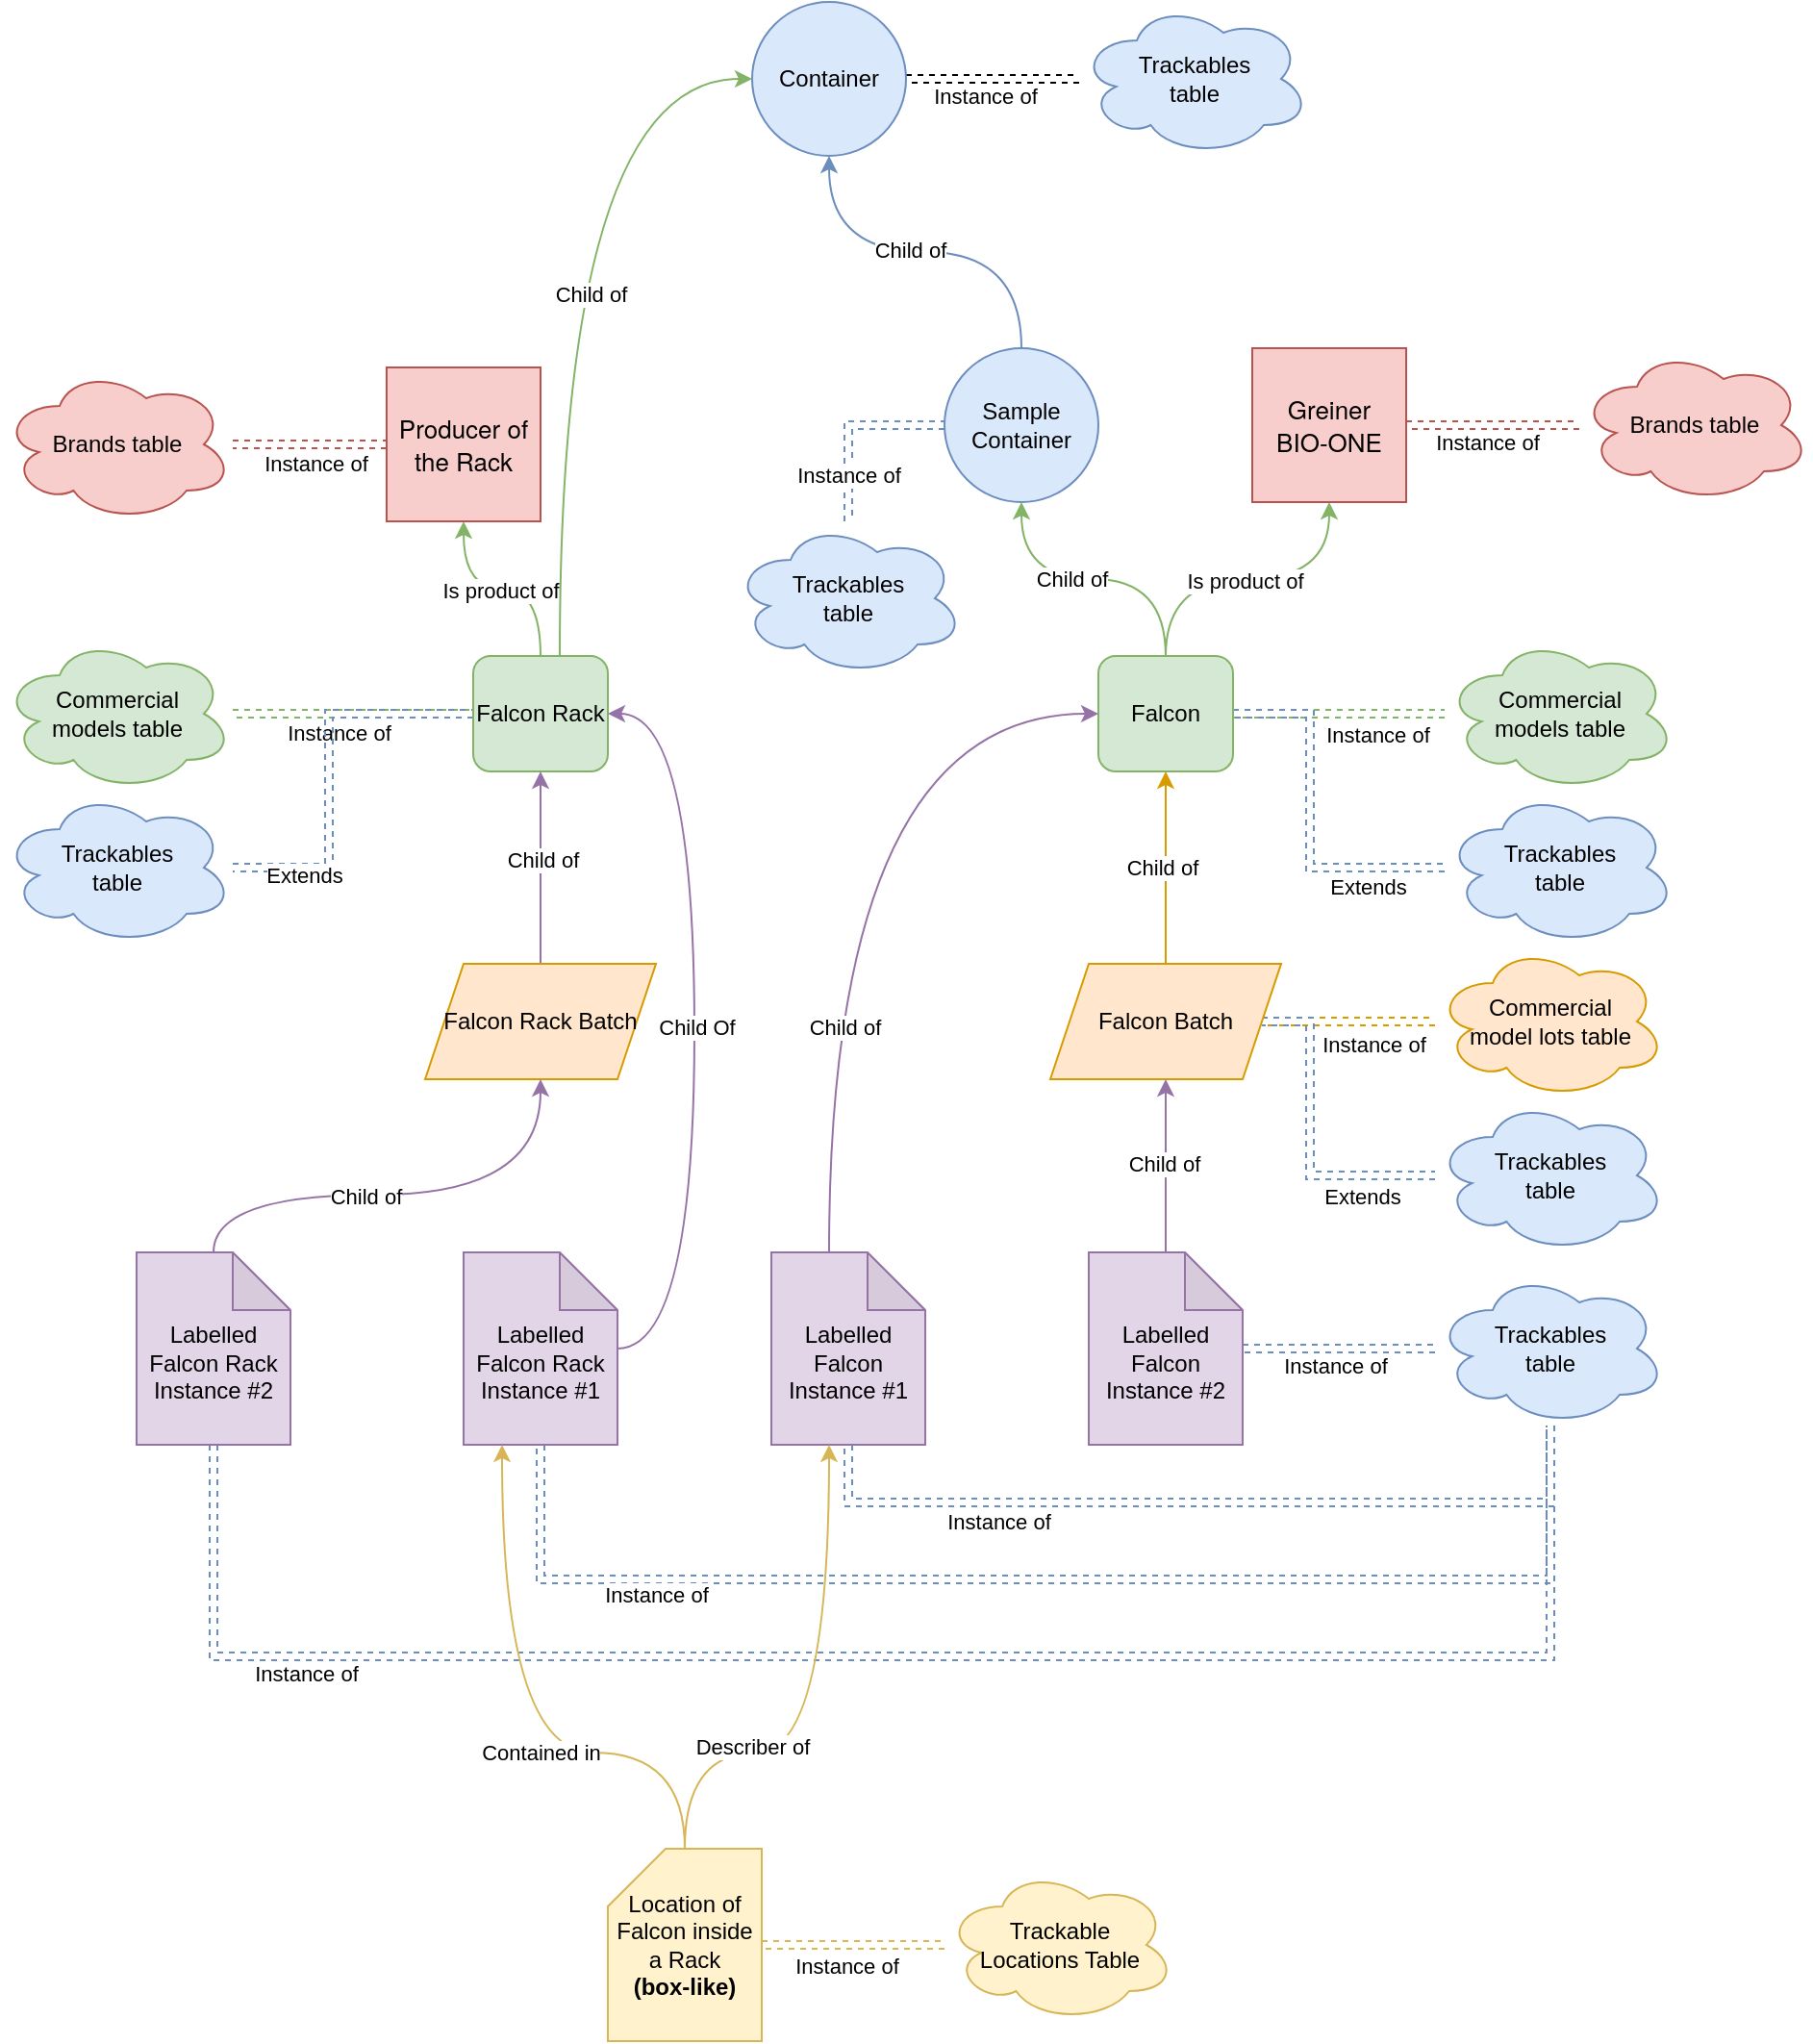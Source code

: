 <mxfile version="20.2.3" type="device"><diagram id="HZSh06xPqTeJrZx4Rl-9" name="Pagina-1"><mxGraphModel dx="2125" dy="892" grid="1" gridSize="10" guides="1" tooltips="1" connect="1" arrows="1" fold="1" page="1" pageScale="1" pageWidth="827" pageHeight="1169" math="0" shadow="0"><root><mxCell id="0"/><mxCell id="1" parent="0"/><mxCell id="sygpFL_QU-mbYGdlSt6t-16" value="" style="edgeStyle=orthogonalEdgeStyle;shape=link;curved=1;rounded=0;orthogonalLoop=1;jettySize=auto;html=1;dashed=1;fillColor=#dae8fc;strokeColor=#6c8ebf;" edge="1" parent="1" source="sygpFL_QU-mbYGdlSt6t-1" target="sygpFL_QU-mbYGdlSt6t-15"><mxGeometry relative="1" as="geometry"><Array as="points"><mxPoint x="150" y="320"/></Array></mxGeometry></mxCell><mxCell id="sygpFL_QU-mbYGdlSt6t-43" value="Instance of" style="edgeLabel;html=1;align=center;verticalAlign=middle;resizable=0;points=[];" vertex="1" connectable="0" parent="sygpFL_QU-mbYGdlSt6t-16"><mxGeometry x="0.25" y="-3" relative="1" as="geometry"><mxPoint x="3" y="13" as="offset"/></mxGeometry></mxCell><mxCell id="sygpFL_QU-mbYGdlSt6t-49" style="edgeStyle=orthogonalEdgeStyle;curved=1;rounded=0;orthogonalLoop=1;jettySize=auto;html=1;fillColor=#dae8fc;strokeColor=#6c8ebf;" edge="1" parent="1" source="sygpFL_QU-mbYGdlSt6t-1" target="sygpFL_QU-mbYGdlSt6t-48"><mxGeometry relative="1" as="geometry"><Array as="points"><mxPoint x="240" y="230"/><mxPoint x="140" y="230"/></Array></mxGeometry></mxCell><mxCell id="sygpFL_QU-mbYGdlSt6t-50" value="Child of" style="edgeLabel;html=1;align=center;verticalAlign=middle;resizable=0;points=[];" vertex="1" connectable="0" parent="sygpFL_QU-mbYGdlSt6t-49"><mxGeometry x="0.08" y="-1" relative="1" as="geometry"><mxPoint as="offset"/></mxGeometry></mxCell><mxCell id="sygpFL_QU-mbYGdlSt6t-1" value="Sample Container" style="ellipse;whiteSpace=wrap;html=1;fillColor=#dae8fc;strokeColor=#6c8ebf;" vertex="1" parent="1"><mxGeometry x="200" y="280" width="80" height="80" as="geometry"/></mxCell><mxCell id="sygpFL_QU-mbYGdlSt6t-6" style="edgeStyle=orthogonalEdgeStyle;rounded=0;orthogonalLoop=1;jettySize=auto;html=1;curved=1;fillColor=#d5e8d4;strokeColor=#82b366;" edge="1" parent="1" source="sygpFL_QU-mbYGdlSt6t-8" target="sygpFL_QU-mbYGdlSt6t-5"><mxGeometry relative="1" as="geometry"><mxPoint x="320" y="440" as="sourcePoint"/><Array as="points"><mxPoint x="315" y="400"/><mxPoint x="400" y="400"/></Array></mxGeometry></mxCell><mxCell id="sygpFL_QU-mbYGdlSt6t-7" value="Is product of" style="edgeLabel;html=1;align=center;verticalAlign=middle;resizable=0;points=[];" vertex="1" connectable="0" parent="sygpFL_QU-mbYGdlSt6t-6"><mxGeometry x="-0.025" y="-1" relative="1" as="geometry"><mxPoint as="offset"/></mxGeometry></mxCell><mxCell id="sygpFL_QU-mbYGdlSt6t-12" value="" style="edgeStyle=orthogonalEdgeStyle;curved=1;rounded=0;orthogonalLoop=1;jettySize=auto;html=1;dashed=1;shape=link;fillColor=#f8cecc;strokeColor=#b85450;" edge="1" parent="1" source="sygpFL_QU-mbYGdlSt6t-5" target="sygpFL_QU-mbYGdlSt6t-11"><mxGeometry relative="1" as="geometry"/></mxCell><mxCell id="sygpFL_QU-mbYGdlSt6t-45" value="Instance of" style="edgeLabel;html=1;align=center;verticalAlign=middle;resizable=0;points=[];" vertex="1" connectable="0" parent="sygpFL_QU-mbYGdlSt6t-12"><mxGeometry x="-0.067" y="5" relative="1" as="geometry"><mxPoint y="14" as="offset"/></mxGeometry></mxCell><mxCell id="sygpFL_QU-mbYGdlSt6t-5" value="&lt;span style=&quot;font-family: &amp;quot;Helvetica Neue&amp;quot;; font-size: 13px;&quot;&gt;Greiner&lt;/span&gt;&lt;br style=&quot;font-family: &amp;quot;Helvetica Neue&amp;quot;; font-size: 13px;&quot;&gt;&lt;span style=&quot;font-family: &amp;quot;Helvetica Neue&amp;quot;; font-size: 13px;&quot;&gt;BIO-ONE&lt;/span&gt;" style="whiteSpace=wrap;html=1;aspect=fixed;fillColor=#f8cecc;strokeColor=#b85450;" vertex="1" parent="1"><mxGeometry x="360" y="280" width="80" height="80" as="geometry"/></mxCell><mxCell id="sygpFL_QU-mbYGdlSt6t-10" style="edgeStyle=orthogonalEdgeStyle;curved=1;rounded=0;orthogonalLoop=1;jettySize=auto;html=1;fillColor=#d5e8d4;strokeColor=#82b366;" edge="1" parent="1" source="sygpFL_QU-mbYGdlSt6t-8" target="sygpFL_QU-mbYGdlSt6t-1"><mxGeometry relative="1" as="geometry"/></mxCell><mxCell id="sygpFL_QU-mbYGdlSt6t-21" value="Child of" style="edgeLabel;html=1;align=center;verticalAlign=middle;resizable=0;points=[];" vertex="1" connectable="0" parent="sygpFL_QU-mbYGdlSt6t-10"><mxGeometry x="0.15" y="-3" relative="1" as="geometry"><mxPoint y="3" as="offset"/></mxGeometry></mxCell><mxCell id="sygpFL_QU-mbYGdlSt6t-14" value="" style="edgeStyle=orthogonalEdgeStyle;shape=link;curved=1;rounded=0;orthogonalLoop=1;jettySize=auto;html=1;dashed=1;fillColor=#d5e8d4;strokeColor=#82b366;" edge="1" parent="1" source="sygpFL_QU-mbYGdlSt6t-8" target="sygpFL_QU-mbYGdlSt6t-13"><mxGeometry relative="1" as="geometry"/></mxCell><mxCell id="sygpFL_QU-mbYGdlSt6t-44" value="Instance of" style="edgeLabel;html=1;align=center;verticalAlign=middle;resizable=0;points=[];" vertex="1" connectable="0" parent="sygpFL_QU-mbYGdlSt6t-14"><mxGeometry x="0.364" y="-3" relative="1" as="geometry"><mxPoint y="8" as="offset"/></mxGeometry></mxCell><mxCell id="sygpFL_QU-mbYGdlSt6t-18" style="edgeStyle=orthogonalEdgeStyle;shape=link;curved=1;rounded=0;orthogonalLoop=1;jettySize=auto;html=1;dashed=1;fillColor=#dae8fc;strokeColor=#6c8ebf;" edge="1" parent="1" source="sygpFL_QU-mbYGdlSt6t-8" target="sygpFL_QU-mbYGdlSt6t-17"><mxGeometry relative="1" as="geometry"><Array as="points"><mxPoint x="390" y="470"/><mxPoint x="390" y="550"/></Array></mxGeometry></mxCell><mxCell id="sygpFL_QU-mbYGdlSt6t-40" value="Extends" style="edgeLabel;html=1;align=center;verticalAlign=middle;resizable=0;points=[];" vertex="1" connectable="0" parent="sygpFL_QU-mbYGdlSt6t-18"><mxGeometry x="0.284" y="-2" relative="1" as="geometry"><mxPoint x="28" y="8" as="offset"/></mxGeometry></mxCell><mxCell id="sygpFL_QU-mbYGdlSt6t-8" value="Falcon" style="rounded=1;whiteSpace=wrap;html=1;fillColor=#d5e8d4;strokeColor=#82b366;" vertex="1" parent="1"><mxGeometry x="280" y="440" width="70" height="60" as="geometry"/></mxCell><mxCell id="sygpFL_QU-mbYGdlSt6t-11" value="Brands table" style="ellipse;shape=cloud;whiteSpace=wrap;html=1;fillColor=#f8cecc;strokeColor=#b85450;" vertex="1" parent="1"><mxGeometry x="530" y="280" width="120" height="80" as="geometry"/></mxCell><mxCell id="sygpFL_QU-mbYGdlSt6t-13" value="Commercial&lt;br&gt;models table" style="ellipse;shape=cloud;whiteSpace=wrap;html=1;rounded=1;fillColor=#d5e8d4;strokeColor=#82b366;" vertex="1" parent="1"><mxGeometry x="460" y="430" width="120" height="80" as="geometry"/></mxCell><mxCell id="sygpFL_QU-mbYGdlSt6t-15" value="Trackables&lt;br&gt;table" style="ellipse;shape=cloud;whiteSpace=wrap;html=1;fillColor=#dae8fc;strokeColor=#6c8ebf;" vertex="1" parent="1"><mxGeometry x="90" y="370" width="120" height="80" as="geometry"/></mxCell><mxCell id="sygpFL_QU-mbYGdlSt6t-17" value="Trackables&lt;br&gt;table" style="ellipse;shape=cloud;whiteSpace=wrap;html=1;rounded=1;fillColor=#dae8fc;strokeColor=#6c8ebf;" vertex="1" parent="1"><mxGeometry x="460" y="510" width="120" height="80" as="geometry"/></mxCell><mxCell id="sygpFL_QU-mbYGdlSt6t-24" style="edgeStyle=orthogonalEdgeStyle;curved=1;rounded=0;orthogonalLoop=1;jettySize=auto;html=1;fillColor=#ffe6cc;strokeColor=#d79b00;" edge="1" parent="1" source="sygpFL_QU-mbYGdlSt6t-23" target="sygpFL_QU-mbYGdlSt6t-8"><mxGeometry relative="1" as="geometry"/></mxCell><mxCell id="sygpFL_QU-mbYGdlSt6t-34" value="Child of" style="edgeLabel;html=1;align=center;verticalAlign=middle;resizable=0;points=[];" vertex="1" connectable="0" parent="sygpFL_QU-mbYGdlSt6t-24"><mxGeometry y="2" relative="1" as="geometry"><mxPoint as="offset"/></mxGeometry></mxCell><mxCell id="sygpFL_QU-mbYGdlSt6t-26" value="" style="edgeStyle=orthogonalEdgeStyle;curved=1;rounded=0;orthogonalLoop=1;jettySize=auto;html=1;dashed=1;shape=link;fillColor=#ffe6cc;strokeColor=#d79b00;" edge="1" parent="1" source="sygpFL_QU-mbYGdlSt6t-23" target="sygpFL_QU-mbYGdlSt6t-25"><mxGeometry relative="1" as="geometry"/></mxCell><mxCell id="sygpFL_QU-mbYGdlSt6t-46" value="Instance of" style="edgeLabel;html=1;align=center;verticalAlign=middle;resizable=0;points=[];" vertex="1" connectable="0" parent="sygpFL_QU-mbYGdlSt6t-26"><mxGeometry x="0.022" y="3" relative="1" as="geometry"><mxPoint x="12" y="15" as="offset"/></mxGeometry></mxCell><mxCell id="sygpFL_QU-mbYGdlSt6t-28" style="edgeStyle=orthogonalEdgeStyle;shape=link;curved=1;rounded=0;orthogonalLoop=1;jettySize=auto;html=1;dashed=1;fillColor=#dae8fc;strokeColor=#6c8ebf;" edge="1" parent="1" source="sygpFL_QU-mbYGdlSt6t-23" target="sygpFL_QU-mbYGdlSt6t-27"><mxGeometry relative="1" as="geometry"><Array as="points"><mxPoint x="390" y="630"/><mxPoint x="390" y="710"/></Array></mxGeometry></mxCell><mxCell id="sygpFL_QU-mbYGdlSt6t-41" value="Extends" style="edgeLabel;html=1;align=center;verticalAlign=middle;resizable=0;points=[];" vertex="1" connectable="0" parent="sygpFL_QU-mbYGdlSt6t-28"><mxGeometry x="0.247" y="-1" relative="1" as="geometry"><mxPoint x="26" y="10" as="offset"/></mxGeometry></mxCell><mxCell id="sygpFL_QU-mbYGdlSt6t-23" value="Falcon Batch" style="shape=parallelogram;perimeter=parallelogramPerimeter;whiteSpace=wrap;html=1;fixedSize=1;fillColor=#ffe6cc;strokeColor=#d79b00;" vertex="1" parent="1"><mxGeometry x="255" y="600" width="120" height="60" as="geometry"/></mxCell><mxCell id="sygpFL_QU-mbYGdlSt6t-25" value="Commercial&lt;br&gt;model lots table" style="ellipse;shape=cloud;whiteSpace=wrap;html=1;fillColor=#ffe6cc;strokeColor=#d79b00;" vertex="1" parent="1"><mxGeometry x="455" y="590" width="120" height="80" as="geometry"/></mxCell><mxCell id="sygpFL_QU-mbYGdlSt6t-27" value="Trackables&lt;br&gt;table" style="ellipse;shape=cloud;whiteSpace=wrap;html=1;fillColor=#dae8fc;strokeColor=#6c8ebf;" vertex="1" parent="1"><mxGeometry x="455" y="670" width="120" height="80" as="geometry"/></mxCell><mxCell id="sygpFL_QU-mbYGdlSt6t-30" style="edgeStyle=orthogonalEdgeStyle;curved=1;rounded=0;orthogonalLoop=1;jettySize=auto;html=1;fillColor=#e1d5e7;strokeColor=#9673a6;" edge="1" parent="1" source="sygpFL_QU-mbYGdlSt6t-29" target="sygpFL_QU-mbYGdlSt6t-23"><mxGeometry relative="1" as="geometry"/></mxCell><mxCell id="sygpFL_QU-mbYGdlSt6t-35" value="Child of" style="edgeLabel;html=1;align=center;verticalAlign=middle;resizable=0;points=[];" vertex="1" connectable="0" parent="sygpFL_QU-mbYGdlSt6t-30"><mxGeometry x="0.022" y="1" relative="1" as="geometry"><mxPoint as="offset"/></mxGeometry></mxCell><mxCell id="sygpFL_QU-mbYGdlSt6t-33" style="edgeStyle=orthogonalEdgeStyle;curved=1;rounded=0;orthogonalLoop=1;jettySize=auto;html=1;dashed=1;shape=link;fillColor=#dae8fc;strokeColor=#6c8ebf;" edge="1" parent="1" source="sygpFL_QU-mbYGdlSt6t-29" target="sygpFL_QU-mbYGdlSt6t-32"><mxGeometry relative="1" as="geometry"/></mxCell><mxCell id="sygpFL_QU-mbYGdlSt6t-42" value="Instance of" style="edgeLabel;html=1;align=center;verticalAlign=middle;resizable=0;points=[];" vertex="1" connectable="0" parent="sygpFL_QU-mbYGdlSt6t-33"><mxGeometry x="-0.04" y="2" relative="1" as="geometry"><mxPoint y="11" as="offset"/></mxGeometry></mxCell><mxCell id="sygpFL_QU-mbYGdlSt6t-29" value="&lt;br&gt;Labelled&lt;br&gt;Falcon Instance #2" style="shape=note;whiteSpace=wrap;html=1;backgroundOutline=1;darkOpacity=0.05;fillColor=#e1d5e7;strokeColor=#9673a6;" vertex="1" parent="1"><mxGeometry x="275" y="750" width="80" height="100" as="geometry"/></mxCell><mxCell id="sygpFL_QU-mbYGdlSt6t-32" value="Trackables&lt;br&gt;table" style="ellipse;shape=cloud;whiteSpace=wrap;html=1;fillColor=#dae8fc;strokeColor=#6c8ebf;" vertex="1" parent="1"><mxGeometry x="455" y="760" width="120" height="80" as="geometry"/></mxCell><mxCell id="sygpFL_QU-mbYGdlSt6t-37" style="edgeStyle=orthogonalEdgeStyle;curved=1;rounded=0;orthogonalLoop=1;jettySize=auto;html=1;fillColor=#e1d5e7;strokeColor=#9673a6;" edge="1" parent="1" source="sygpFL_QU-mbYGdlSt6t-36" target="sygpFL_QU-mbYGdlSt6t-8"><mxGeometry relative="1" as="geometry"><Array as="points"><mxPoint x="140" y="470"/></Array></mxGeometry></mxCell><mxCell id="sygpFL_QU-mbYGdlSt6t-38" value="Child of" style="edgeLabel;html=1;align=center;verticalAlign=middle;resizable=0;points=[];" vertex="1" connectable="0" parent="sygpFL_QU-mbYGdlSt6t-37"><mxGeometry x="-0.414" y="-11" relative="1" as="geometry"><mxPoint x="-3" y="6" as="offset"/></mxGeometry></mxCell><mxCell id="sygpFL_QU-mbYGdlSt6t-36" value="&lt;br&gt;Labelled&lt;br&gt;Falcon Instance #1" style="shape=note;whiteSpace=wrap;html=1;backgroundOutline=1;darkOpacity=0.05;fillColor=#e1d5e7;strokeColor=#9673a6;" vertex="1" parent="1"><mxGeometry x="110" y="750" width="80" height="100" as="geometry"/></mxCell><mxCell id="sygpFL_QU-mbYGdlSt6t-39" style="edgeStyle=orthogonalEdgeStyle;curved=1;rounded=0;orthogonalLoop=1;jettySize=auto;html=1;dashed=1;shape=link;fillColor=#dae8fc;strokeColor=#6c8ebf;" edge="1" parent="1" source="sygpFL_QU-mbYGdlSt6t-36" target="sygpFL_QU-mbYGdlSt6t-32"><mxGeometry relative="1" as="geometry"><mxPoint x="365" y="810" as="sourcePoint"/><mxPoint x="465" y="810" as="targetPoint"/><Array as="points"><mxPoint x="150" y="880"/><mxPoint x="515" y="880"/></Array></mxGeometry></mxCell><mxCell id="sygpFL_QU-mbYGdlSt6t-47" value="Instance of" style="edgeLabel;html=1;align=center;verticalAlign=middle;resizable=0;points=[];" vertex="1" connectable="0" parent="sygpFL_QU-mbYGdlSt6t-39"><mxGeometry x="-0.503" y="2" relative="1" as="geometry"><mxPoint y="12" as="offset"/></mxGeometry></mxCell><mxCell id="sygpFL_QU-mbYGdlSt6t-52" style="edgeStyle=orthogonalEdgeStyle;curved=1;rounded=0;orthogonalLoop=1;jettySize=auto;html=1;dashed=1;shape=link;" edge="1" parent="1" source="sygpFL_QU-mbYGdlSt6t-48" target="sygpFL_QU-mbYGdlSt6t-51"><mxGeometry relative="1" as="geometry"/></mxCell><mxCell id="sygpFL_QU-mbYGdlSt6t-53" value="Instance of&lt;br&gt;" style="edgeLabel;html=1;align=center;verticalAlign=middle;resizable=0;points=[];" vertex="1" connectable="0" parent="sygpFL_QU-mbYGdlSt6t-52"><mxGeometry x="-0.089" y="1" relative="1" as="geometry"><mxPoint y="10" as="offset"/></mxGeometry></mxCell><mxCell id="sygpFL_QU-mbYGdlSt6t-48" value="Container" style="ellipse;whiteSpace=wrap;html=1;fillColor=#dae8fc;strokeColor=#6c8ebf;" vertex="1" parent="1"><mxGeometry x="100" y="100" width="80" height="80" as="geometry"/></mxCell><mxCell id="sygpFL_QU-mbYGdlSt6t-51" value="Trackables&lt;br&gt;table" style="ellipse;shape=cloud;whiteSpace=wrap;html=1;fillColor=#dae8fc;strokeColor=#6c8ebf;" vertex="1" parent="1"><mxGeometry x="270" y="100" width="120" height="80" as="geometry"/></mxCell><mxCell id="sygpFL_QU-mbYGdlSt6t-56" style="edgeStyle=orthogonalEdgeStyle;curved=1;rounded=0;orthogonalLoop=1;jettySize=auto;html=1;fillColor=#d5e8d4;strokeColor=#82b366;" edge="1" parent="1" source="sygpFL_QU-mbYGdlSt6t-54" target="sygpFL_QU-mbYGdlSt6t-55"><mxGeometry relative="1" as="geometry"/></mxCell><mxCell id="sygpFL_QU-mbYGdlSt6t-57" value="Is product of" style="edgeLabel;html=1;align=center;verticalAlign=middle;resizable=0;points=[];" vertex="1" connectable="0" parent="sygpFL_QU-mbYGdlSt6t-56"><mxGeometry x="0.029" y="1" relative="1" as="geometry"><mxPoint as="offset"/></mxGeometry></mxCell><mxCell id="sygpFL_QU-mbYGdlSt6t-59" style="edgeStyle=orthogonalEdgeStyle;curved=1;rounded=0;orthogonalLoop=1;jettySize=auto;html=1;dashed=1;strokeColor=none;" edge="1" parent="1" source="sygpFL_QU-mbYGdlSt6t-54" target="sygpFL_QU-mbYGdlSt6t-58"><mxGeometry relative="1" as="geometry"/></mxCell><mxCell id="sygpFL_QU-mbYGdlSt6t-60" style="edgeStyle=orthogonalEdgeStyle;shape=link;curved=1;rounded=0;orthogonalLoop=1;jettySize=auto;html=1;dashed=1;fillColor=#d5e8d4;strokeColor=#82b366;" edge="1" parent="1" source="sygpFL_QU-mbYGdlSt6t-54" target="sygpFL_QU-mbYGdlSt6t-58"><mxGeometry relative="1" as="geometry"/></mxCell><mxCell id="sygpFL_QU-mbYGdlSt6t-80" value="Instance of" style="edgeLabel;html=1;align=center;verticalAlign=middle;resizable=0;points=[];" vertex="1" connectable="0" parent="sygpFL_QU-mbYGdlSt6t-60"><mxGeometry x="-0.067" y="1" relative="1" as="geometry"><mxPoint x="-12" y="9" as="offset"/></mxGeometry></mxCell><mxCell id="sygpFL_QU-mbYGdlSt6t-62" style="edgeStyle=orthogonalEdgeStyle;shape=link;curved=1;rounded=0;orthogonalLoop=1;jettySize=auto;html=1;dashed=1;fillColor=#dae8fc;strokeColor=#6c8ebf;" edge="1" parent="1" source="sygpFL_QU-mbYGdlSt6t-54" target="sygpFL_QU-mbYGdlSt6t-61"><mxGeometry relative="1" as="geometry"><Array as="points"><mxPoint x="-120" y="470"/><mxPoint x="-120" y="550"/></Array></mxGeometry></mxCell><mxCell id="sygpFL_QU-mbYGdlSt6t-81" value="Extends" style="edgeLabel;html=1;align=center;verticalAlign=middle;resizable=0;points=[];" vertex="1" connectable="0" parent="sygpFL_QU-mbYGdlSt6t-62"><mxGeometry x="0.639" y="4" relative="1" as="geometry"><mxPoint as="offset"/></mxGeometry></mxCell><mxCell id="sygpFL_QU-mbYGdlSt6t-71" style="edgeStyle=orthogonalEdgeStyle;curved=1;rounded=0;orthogonalLoop=1;jettySize=auto;html=1;fillColor=#d5e8d4;strokeColor=#82b366;" edge="1" parent="1" source="sygpFL_QU-mbYGdlSt6t-54" target="sygpFL_QU-mbYGdlSt6t-48"><mxGeometry relative="1" as="geometry"><Array as="points"><mxPoint y="140"/></Array></mxGeometry></mxCell><mxCell id="sygpFL_QU-mbYGdlSt6t-84" value="Child of" style="edgeLabel;html=1;align=center;verticalAlign=middle;resizable=0;points=[];" vertex="1" connectable="0" parent="sygpFL_QU-mbYGdlSt6t-71"><mxGeometry x="-0.06" y="-16" relative="1" as="geometry"><mxPoint as="offset"/></mxGeometry></mxCell><mxCell id="sygpFL_QU-mbYGdlSt6t-54" value="Falcon Rack" style="rounded=1;whiteSpace=wrap;html=1;fillColor=#d5e8d4;strokeColor=#82b366;" vertex="1" parent="1"><mxGeometry x="-45" y="440" width="70" height="60" as="geometry"/></mxCell><mxCell id="sygpFL_QU-mbYGdlSt6t-77" style="edgeStyle=orthogonalEdgeStyle;shape=link;curved=1;rounded=0;orthogonalLoop=1;jettySize=auto;html=1;dashed=1;fillColor=#f8cecc;strokeColor=#b85450;" edge="1" parent="1" source="sygpFL_QU-mbYGdlSt6t-55" target="sygpFL_QU-mbYGdlSt6t-76"><mxGeometry relative="1" as="geometry"/></mxCell><mxCell id="sygpFL_QU-mbYGdlSt6t-78" value="Instance of" style="edgeLabel;html=1;align=center;verticalAlign=middle;resizable=0;points=[];" vertex="1" connectable="0" parent="sygpFL_QU-mbYGdlSt6t-77"><mxGeometry x="-0.057" y="2" relative="1" as="geometry"><mxPoint y="8" as="offset"/></mxGeometry></mxCell><mxCell id="sygpFL_QU-mbYGdlSt6t-55" value="&lt;font face=&quot;Helvetica Neue&quot;&gt;&lt;span style=&quot;font-size: 13px;&quot;&gt;Producer of the Rack&lt;/span&gt;&lt;/font&gt;" style="whiteSpace=wrap;html=1;aspect=fixed;fillColor=#f8cecc;strokeColor=#b85450;" vertex="1" parent="1"><mxGeometry x="-90" y="290" width="80" height="80" as="geometry"/></mxCell><mxCell id="sygpFL_QU-mbYGdlSt6t-58" value="Commercial&lt;br&gt;models table" style="ellipse;shape=cloud;whiteSpace=wrap;html=1;rounded=1;fillColor=#d5e8d4;strokeColor=#82b366;" vertex="1" parent="1"><mxGeometry x="-290" y="430" width="120" height="80" as="geometry"/></mxCell><mxCell id="sygpFL_QU-mbYGdlSt6t-61" value="Trackables&lt;br&gt;table" style="ellipse;shape=cloud;whiteSpace=wrap;html=1;rounded=1;fillColor=#dae8fc;strokeColor=#6c8ebf;" vertex="1" parent="1"><mxGeometry x="-290" y="510" width="120" height="80" as="geometry"/></mxCell><mxCell id="sygpFL_QU-mbYGdlSt6t-64" style="edgeStyle=orthogonalEdgeStyle;shape=link;curved=1;rounded=0;orthogonalLoop=1;jettySize=auto;html=1;dashed=1;fillColor=#dae8fc;strokeColor=#6c8ebf;" edge="1" parent="1" source="sygpFL_QU-mbYGdlSt6t-63" target="sygpFL_QU-mbYGdlSt6t-32"><mxGeometry relative="1" as="geometry"><Array as="points"><mxPoint x="-10" y="920"/><mxPoint x="515" y="920"/></Array></mxGeometry></mxCell><mxCell id="sygpFL_QU-mbYGdlSt6t-82" value="Instance of" style="edgeLabel;html=1;align=center;verticalAlign=middle;resizable=0;points=[];" vertex="1" connectable="0" parent="sygpFL_QU-mbYGdlSt6t-64"><mxGeometry x="-0.616" y="2" relative="1" as="geometry"><mxPoint y="10" as="offset"/></mxGeometry></mxCell><mxCell id="sygpFL_QU-mbYGdlSt6t-68" style="edgeStyle=orthogonalEdgeStyle;curved=1;rounded=0;orthogonalLoop=1;jettySize=auto;html=1;fillColor=#e1d5e7;strokeColor=#9673a6;" edge="1" parent="1" source="sygpFL_QU-mbYGdlSt6t-63" target="sygpFL_QU-mbYGdlSt6t-54"><mxGeometry relative="1" as="geometry"><Array as="points"><mxPoint x="70" y="800"/><mxPoint x="70" y="470"/></Array></mxGeometry></mxCell><mxCell id="sygpFL_QU-mbYGdlSt6t-70" value="Child Of" style="edgeLabel;html=1;align=center;verticalAlign=middle;resizable=0;points=[];" vertex="1" connectable="0" parent="sygpFL_QU-mbYGdlSt6t-68"><mxGeometry x="-0.002" y="-1" relative="1" as="geometry"><mxPoint as="offset"/></mxGeometry></mxCell><mxCell id="sygpFL_QU-mbYGdlSt6t-63" value="&lt;br&gt;Labelled&lt;br&gt;Falcon Rack Instance #1" style="shape=note;whiteSpace=wrap;html=1;backgroundOutline=1;darkOpacity=0.05;fillColor=#e1d5e7;strokeColor=#9673a6;" vertex="1" parent="1"><mxGeometry x="-50" y="750" width="80" height="100" as="geometry"/></mxCell><mxCell id="sygpFL_QU-mbYGdlSt6t-67" style="edgeStyle=orthogonalEdgeStyle;curved=1;rounded=0;orthogonalLoop=1;jettySize=auto;html=1;fillColor=#e1d5e7;strokeColor=#9673a6;" edge="1" parent="1" source="sygpFL_QU-mbYGdlSt6t-65" target="sygpFL_QU-mbYGdlSt6t-54"><mxGeometry relative="1" as="geometry"/></mxCell><mxCell id="sygpFL_QU-mbYGdlSt6t-69" value="Child of" style="edgeLabel;html=1;align=center;verticalAlign=middle;resizable=0;points=[];" vertex="1" connectable="0" parent="sygpFL_QU-mbYGdlSt6t-67"><mxGeometry x="0.08" y="-1" relative="1" as="geometry"><mxPoint as="offset"/></mxGeometry></mxCell><mxCell id="sygpFL_QU-mbYGdlSt6t-65" value="Falcon Rack Batch" style="shape=parallelogram;perimeter=parallelogramPerimeter;whiteSpace=wrap;html=1;fixedSize=1;fillColor=#ffe6cc;strokeColor=#d79b00;" vertex="1" parent="1"><mxGeometry x="-70" y="600" width="120" height="60" as="geometry"/></mxCell><mxCell id="sygpFL_QU-mbYGdlSt6t-73" style="edgeStyle=orthogonalEdgeStyle;curved=1;rounded=0;orthogonalLoop=1;jettySize=auto;html=1;fillColor=#e1d5e7;strokeColor=#9673a6;" edge="1" parent="1" source="sygpFL_QU-mbYGdlSt6t-72" target="sygpFL_QU-mbYGdlSt6t-65"><mxGeometry relative="1" as="geometry"><Array as="points"><mxPoint x="-180" y="720"/><mxPoint x="-10" y="720"/></Array></mxGeometry></mxCell><mxCell id="sygpFL_QU-mbYGdlSt6t-75" value="Child of" style="edgeLabel;html=1;align=center;verticalAlign=middle;resizable=0;points=[];" vertex="1" connectable="0" parent="sygpFL_QU-mbYGdlSt6t-73"><mxGeometry x="-0.162" y="-1" relative="1" as="geometry"><mxPoint as="offset"/></mxGeometry></mxCell><mxCell id="sygpFL_QU-mbYGdlSt6t-74" style="edgeStyle=orthogonalEdgeStyle;curved=1;rounded=0;orthogonalLoop=1;jettySize=auto;html=1;dashed=1;shape=link;fillColor=#dae8fc;strokeColor=#6c8ebf;" edge="1" parent="1" source="sygpFL_QU-mbYGdlSt6t-72" target="sygpFL_QU-mbYGdlSt6t-32"><mxGeometry relative="1" as="geometry"><Array as="points"><mxPoint x="-180" y="960"/><mxPoint x="515" y="960"/></Array></mxGeometry></mxCell><mxCell id="sygpFL_QU-mbYGdlSt6t-83" value="Instance of" style="edgeLabel;html=1;align=center;verticalAlign=middle;resizable=0;points=[];" vertex="1" connectable="0" parent="sygpFL_QU-mbYGdlSt6t-74"><mxGeometry x="-0.659" y="2" relative="1" as="geometry"><mxPoint y="11" as="offset"/></mxGeometry></mxCell><mxCell id="sygpFL_QU-mbYGdlSt6t-72" value="&lt;br&gt;Labelled&lt;br&gt;Falcon Rack Instance #2" style="shape=note;whiteSpace=wrap;html=1;backgroundOutline=1;darkOpacity=0.05;fillColor=#e1d5e7;strokeColor=#9673a6;" vertex="1" parent="1"><mxGeometry x="-220" y="750" width="80" height="100" as="geometry"/></mxCell><mxCell id="sygpFL_QU-mbYGdlSt6t-76" value="Brands table" style="ellipse;shape=cloud;whiteSpace=wrap;html=1;fillColor=#f8cecc;strokeColor=#b85450;" vertex="1" parent="1"><mxGeometry x="-290" y="290" width="120" height="80" as="geometry"/></mxCell><mxCell id="sygpFL_QU-mbYGdlSt6t-87" style="edgeStyle=orthogonalEdgeStyle;shape=link;curved=1;rounded=0;orthogonalLoop=1;jettySize=auto;html=1;dashed=1;fillColor=#fff2cc;strokeColor=#d6b656;" edge="1" parent="1" source="sygpFL_QU-mbYGdlSt6t-85" target="sygpFL_QU-mbYGdlSt6t-86"><mxGeometry relative="1" as="geometry"/></mxCell><mxCell id="sygpFL_QU-mbYGdlSt6t-88" value="Instance of" style="edgeLabel;html=1;align=center;verticalAlign=middle;resizable=0;points=[];" vertex="1" connectable="0" parent="sygpFL_QU-mbYGdlSt6t-87"><mxGeometry x="-0.137" relative="1" as="geometry"><mxPoint x="3" y="11" as="offset"/></mxGeometry></mxCell><mxCell id="sygpFL_QU-mbYGdlSt6t-89" style="edgeStyle=orthogonalEdgeStyle;curved=1;rounded=0;orthogonalLoop=1;jettySize=auto;html=1;fillColor=#fff2cc;strokeColor=#d6b656;" edge="1" parent="1" source="sygpFL_QU-mbYGdlSt6t-85" target="sygpFL_QU-mbYGdlSt6t-36"><mxGeometry relative="1" as="geometry"><Array as="points"><mxPoint x="65" y="1010"/><mxPoint x="140" y="1010"/></Array></mxGeometry></mxCell><mxCell id="sygpFL_QU-mbYGdlSt6t-90" value="Describer of" style="edgeLabel;html=1;align=center;verticalAlign=middle;resizable=0;points=[];" vertex="1" connectable="0" parent="sygpFL_QU-mbYGdlSt6t-89"><mxGeometry x="-0.404" y="4" relative="1" as="geometry"><mxPoint y="1" as="offset"/></mxGeometry></mxCell><mxCell id="sygpFL_QU-mbYGdlSt6t-91" style="edgeStyle=orthogonalEdgeStyle;curved=1;rounded=0;orthogonalLoop=1;jettySize=auto;html=1;fillColor=#fff2cc;strokeColor=#d6b656;" edge="1" parent="1" source="sygpFL_QU-mbYGdlSt6t-85" target="sygpFL_QU-mbYGdlSt6t-63"><mxGeometry relative="1" as="geometry"><Array as="points"><mxPoint x="65" y="1010"/><mxPoint x="-30" y="1010"/></Array></mxGeometry></mxCell><mxCell id="sygpFL_QU-mbYGdlSt6t-92" value="Contained in" style="edgeLabel;html=1;align=center;verticalAlign=middle;resizable=0;points=[];" vertex="1" connectable="0" parent="sygpFL_QU-mbYGdlSt6t-91"><mxGeometry x="0.028" y="-17" relative="1" as="geometry"><mxPoint x="3" y="12" as="offset"/></mxGeometry></mxCell><mxCell id="sygpFL_QU-mbYGdlSt6t-85" value="Location of Falcon inside a Rack&lt;br&gt;&lt;b&gt;(box-like)&lt;/b&gt;" style="shape=card;whiteSpace=wrap;html=1;fillColor=#fff2cc;strokeColor=#d6b656;" vertex="1" parent="1"><mxGeometry x="25" y="1060" width="80" height="100" as="geometry"/></mxCell><mxCell id="sygpFL_QU-mbYGdlSt6t-86" value="Trackable&lt;br&gt;Locations Table" style="ellipse;shape=cloud;whiteSpace=wrap;html=1;fillColor=#fff2cc;strokeColor=#d6b656;" vertex="1" parent="1"><mxGeometry x="200" y="1070" width="120" height="80" as="geometry"/></mxCell></root></mxGraphModel></diagram></mxfile>